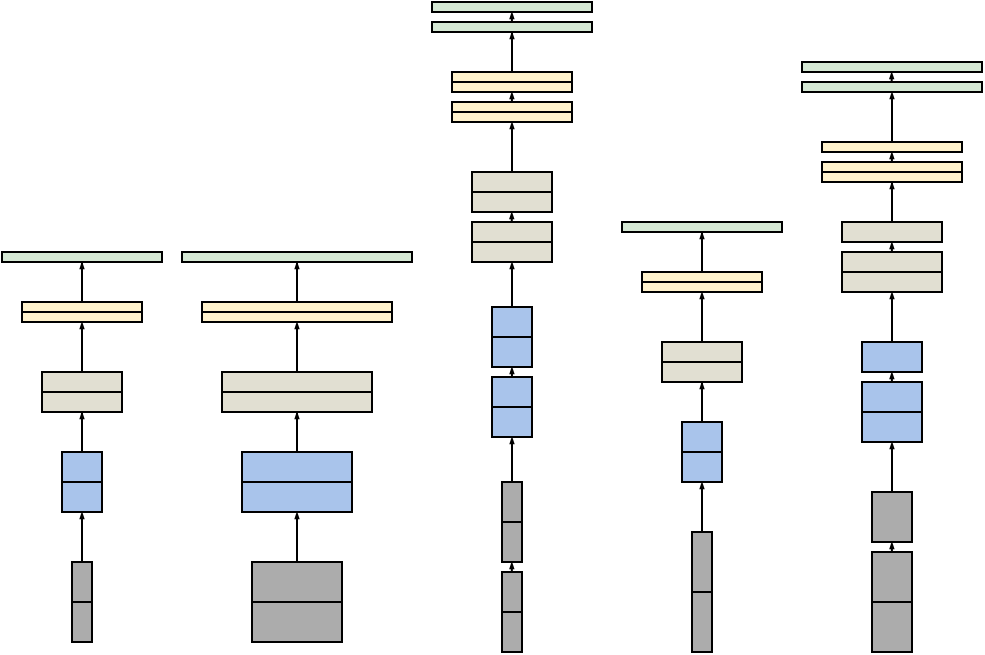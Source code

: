 <mxfile version="26.1.1">
  <diagram name="Page-1" id="o6Hm1AHfrkM1vRj4lwk_">
    <mxGraphModel dx="187" dy="102" grid="1" gridSize="5" guides="1" tooltips="1" connect="1" arrows="1" fold="1" page="1" pageScale="1" pageWidth="595" pageHeight="842" math="0" shadow="0">
      <root>
        <mxCell id="0" />
        <mxCell id="1" parent="0" />
        <mxCell id="CmU8Y67noPRYYXNj49tf-1" value="" style="rounded=0;whiteSpace=wrap;html=1;fillColor=#D5E8D4;" vertex="1" parent="1">
          <mxGeometry x="10" y="135" width="80" height="5" as="geometry" />
        </mxCell>
        <mxCell id="CmU8Y67noPRYYXNj49tf-74" style="edgeStyle=orthogonalEdgeStyle;rounded=0;orthogonalLoop=1;jettySize=auto;html=1;entryX=0.5;entryY=1;entryDx=0;entryDy=0;endSize=1;endArrow=blockThin;endFill=1;" edge="1" parent="1" source="CmU8Y67noPRYYXNj49tf-2" target="CmU8Y67noPRYYXNj49tf-1">
          <mxGeometry relative="1" as="geometry" />
        </mxCell>
        <mxCell id="CmU8Y67noPRYYXNj49tf-2" value="" style="rounded=0;whiteSpace=wrap;html=1;fillColor=#FFF2CC;" vertex="1" parent="1">
          <mxGeometry x="20" y="160" width="60" height="5" as="geometry" />
        </mxCell>
        <mxCell id="CmU8Y67noPRYYXNj49tf-3" value="" style="rounded=0;whiteSpace=wrap;html=1;fillColor=#FFF2CC;" vertex="1" parent="1">
          <mxGeometry x="20" y="165" width="60" height="5" as="geometry" />
        </mxCell>
        <mxCell id="CmU8Y67noPRYYXNj49tf-73" style="edgeStyle=orthogonalEdgeStyle;rounded=0;orthogonalLoop=1;jettySize=auto;html=1;entryX=0.5;entryY=1;entryDx=0;entryDy=0;endSize=1;endArrow=blockThin;endFill=1;" edge="1" parent="1" source="CmU8Y67noPRYYXNj49tf-4" target="CmU8Y67noPRYYXNj49tf-3">
          <mxGeometry relative="1" as="geometry" />
        </mxCell>
        <mxCell id="CmU8Y67noPRYYXNj49tf-4" value="" style="rounded=0;whiteSpace=wrap;html=1;fillColor=#E1DFD2;" vertex="1" parent="1">
          <mxGeometry x="30" y="195" width="40" height="10" as="geometry" />
        </mxCell>
        <mxCell id="CmU8Y67noPRYYXNj49tf-5" value="" style="rounded=0;whiteSpace=wrap;html=1;fillColor=#E1DFD2;" vertex="1" parent="1">
          <mxGeometry x="30" y="205" width="40" height="10" as="geometry" />
        </mxCell>
        <mxCell id="CmU8Y67noPRYYXNj49tf-72" style="edgeStyle=orthogonalEdgeStyle;rounded=0;orthogonalLoop=1;jettySize=auto;html=1;entryX=0.5;entryY=1;entryDx=0;entryDy=0;endSize=1;endArrow=blockThin;endFill=1;" edge="1" parent="1" source="CmU8Y67noPRYYXNj49tf-6" target="CmU8Y67noPRYYXNj49tf-5">
          <mxGeometry relative="1" as="geometry" />
        </mxCell>
        <mxCell id="CmU8Y67noPRYYXNj49tf-6" value="" style="rounded=0;whiteSpace=wrap;html=1;fillColor=#A9C4EB;" vertex="1" parent="1">
          <mxGeometry x="40" y="235" width="20" height="15" as="geometry" />
        </mxCell>
        <mxCell id="CmU8Y67noPRYYXNj49tf-7" value="" style="rounded=0;whiteSpace=wrap;html=1;fillColor=#A9C4EB;" vertex="1" parent="1">
          <mxGeometry x="40" y="250" width="20" height="15" as="geometry" />
        </mxCell>
        <mxCell id="CmU8Y67noPRYYXNj49tf-71" style="edgeStyle=orthogonalEdgeStyle;rounded=0;orthogonalLoop=1;jettySize=auto;html=1;entryX=0.5;entryY=1;entryDx=0;entryDy=0;endSize=1;endArrow=blockThin;endFill=1;" edge="1" parent="1" source="CmU8Y67noPRYYXNj49tf-8" target="CmU8Y67noPRYYXNj49tf-7">
          <mxGeometry relative="1" as="geometry" />
        </mxCell>
        <mxCell id="CmU8Y67noPRYYXNj49tf-8" value="" style="rounded=0;whiteSpace=wrap;html=1;fillColor=#ACACAC;" vertex="1" parent="1">
          <mxGeometry x="45" y="290" width="10" height="20" as="geometry" />
        </mxCell>
        <mxCell id="CmU8Y67noPRYYXNj49tf-9" value="" style="rounded=0;whiteSpace=wrap;html=1;fillColor=#ACACAC;" vertex="1" parent="1">
          <mxGeometry x="45" y="310" width="10" height="20" as="geometry" />
        </mxCell>
        <mxCell id="CmU8Y67noPRYYXNj49tf-19" value="" style="rounded=0;whiteSpace=wrap;html=1;fillColor=#D5E8D4;" vertex="1" parent="1">
          <mxGeometry x="100" y="135" width="115" height="5" as="geometry" />
        </mxCell>
        <mxCell id="CmU8Y67noPRYYXNj49tf-78" style="edgeStyle=orthogonalEdgeStyle;rounded=0;orthogonalLoop=1;jettySize=auto;html=1;entryX=0.5;entryY=1;entryDx=0;entryDy=0;endSize=1;endArrow=blockThin;endFill=1;" edge="1" parent="1" source="CmU8Y67noPRYYXNj49tf-20" target="CmU8Y67noPRYYXNj49tf-19">
          <mxGeometry relative="1" as="geometry" />
        </mxCell>
        <mxCell id="CmU8Y67noPRYYXNj49tf-20" value="" style="rounded=0;whiteSpace=wrap;html=1;fillColor=#FFF2CC;" vertex="1" parent="1">
          <mxGeometry x="110" y="160" width="95" height="5" as="geometry" />
        </mxCell>
        <mxCell id="CmU8Y67noPRYYXNj49tf-21" value="" style="rounded=0;whiteSpace=wrap;html=1;fillColor=#FFF2CC;" vertex="1" parent="1">
          <mxGeometry x="110" y="165" width="95" height="5" as="geometry" />
        </mxCell>
        <mxCell id="CmU8Y67noPRYYXNj49tf-77" style="edgeStyle=orthogonalEdgeStyle;rounded=0;orthogonalLoop=1;jettySize=auto;html=1;entryX=0.5;entryY=1;entryDx=0;entryDy=0;endSize=1;endArrow=blockThin;endFill=1;" edge="1" parent="1" source="CmU8Y67noPRYYXNj49tf-22" target="CmU8Y67noPRYYXNj49tf-21">
          <mxGeometry relative="1" as="geometry" />
        </mxCell>
        <mxCell id="CmU8Y67noPRYYXNj49tf-22" value="" style="rounded=0;whiteSpace=wrap;html=1;fillColor=#E1DFD2;" vertex="1" parent="1">
          <mxGeometry x="120" y="195" width="75" height="10" as="geometry" />
        </mxCell>
        <mxCell id="CmU8Y67noPRYYXNj49tf-23" value="" style="rounded=0;whiteSpace=wrap;html=1;fillColor=#E1DFD2;" vertex="1" parent="1">
          <mxGeometry x="120" y="205" width="75" height="10" as="geometry" />
        </mxCell>
        <mxCell id="CmU8Y67noPRYYXNj49tf-76" style="edgeStyle=orthogonalEdgeStyle;rounded=0;orthogonalLoop=1;jettySize=auto;html=1;entryX=0.5;entryY=1;entryDx=0;entryDy=0;endSize=1;endArrow=blockThin;endFill=1;" edge="1" parent="1" source="CmU8Y67noPRYYXNj49tf-24" target="CmU8Y67noPRYYXNj49tf-23">
          <mxGeometry relative="1" as="geometry" />
        </mxCell>
        <mxCell id="CmU8Y67noPRYYXNj49tf-24" value="" style="rounded=0;whiteSpace=wrap;html=1;fillColor=#A9C4EB;" vertex="1" parent="1">
          <mxGeometry x="130" y="235" width="55" height="15" as="geometry" />
        </mxCell>
        <mxCell id="CmU8Y67noPRYYXNj49tf-25" value="" style="rounded=0;whiteSpace=wrap;html=1;fillColor=#A9C4EB;" vertex="1" parent="1">
          <mxGeometry x="130" y="250" width="55" height="15" as="geometry" />
        </mxCell>
        <mxCell id="CmU8Y67noPRYYXNj49tf-75" style="edgeStyle=orthogonalEdgeStyle;rounded=0;orthogonalLoop=1;jettySize=auto;html=1;entryX=0.5;entryY=1;entryDx=0;entryDy=0;endSize=1;endArrow=blockThin;endFill=1;" edge="1" parent="1" source="CmU8Y67noPRYYXNj49tf-26" target="CmU8Y67noPRYYXNj49tf-25">
          <mxGeometry relative="1" as="geometry" />
        </mxCell>
        <mxCell id="CmU8Y67noPRYYXNj49tf-26" value="" style="rounded=0;whiteSpace=wrap;html=1;fillColor=#ACACAC;" vertex="1" parent="1">
          <mxGeometry x="135" y="290" width="45" height="20" as="geometry" />
        </mxCell>
        <mxCell id="CmU8Y67noPRYYXNj49tf-27" value="" style="rounded=0;whiteSpace=wrap;html=1;fillColor=#ACACAC;" vertex="1" parent="1">
          <mxGeometry x="135" y="310" width="45" height="20" as="geometry" />
        </mxCell>
        <mxCell id="CmU8Y67noPRYYXNj49tf-29" value="" style="rounded=0;whiteSpace=wrap;html=1;fillColor=#D5E8D4;" vertex="1" parent="1">
          <mxGeometry x="225" y="10" width="80" height="5" as="geometry" />
        </mxCell>
        <mxCell id="CmU8Y67noPRYYXNj49tf-83" style="edgeStyle=orthogonalEdgeStyle;rounded=0;orthogonalLoop=1;jettySize=auto;html=1;entryX=0.5;entryY=1;entryDx=0;entryDy=0;endSize=1;endArrow=blockThin;endFill=1;" edge="1" parent="1" source="CmU8Y67noPRYYXNj49tf-30" target="CmU8Y67noPRYYXNj49tf-38">
          <mxGeometry relative="1" as="geometry" />
        </mxCell>
        <mxCell id="CmU8Y67noPRYYXNj49tf-30" value="" style="rounded=0;whiteSpace=wrap;html=1;fillColor=#FFF2CC;" vertex="1" parent="1">
          <mxGeometry x="235" y="45" width="60" height="5" as="geometry" />
        </mxCell>
        <mxCell id="CmU8Y67noPRYYXNj49tf-31" value="" style="rounded=0;whiteSpace=wrap;html=1;fillColor=#FFF2CC;" vertex="1" parent="1">
          <mxGeometry x="235" y="50" width="60" height="5" as="geometry" />
        </mxCell>
        <mxCell id="CmU8Y67noPRYYXNj49tf-82" style="edgeStyle=orthogonalEdgeStyle;rounded=0;orthogonalLoop=1;jettySize=auto;html=1;entryX=0.5;entryY=1;entryDx=0;entryDy=0;endSize=1;endArrow=blockThin;endFill=1;" edge="1" parent="1" source="CmU8Y67noPRYYXNj49tf-32" target="CmU8Y67noPRYYXNj49tf-40">
          <mxGeometry relative="1" as="geometry" />
        </mxCell>
        <mxCell id="CmU8Y67noPRYYXNj49tf-32" value="" style="rounded=0;whiteSpace=wrap;html=1;fillColor=#E1DFD2;" vertex="1" parent="1">
          <mxGeometry x="245" y="95" width="40" height="10" as="geometry" />
        </mxCell>
        <mxCell id="CmU8Y67noPRYYXNj49tf-33" value="" style="rounded=0;whiteSpace=wrap;html=1;fillColor=#E1DFD2;" vertex="1" parent="1">
          <mxGeometry x="245" y="105" width="40" height="10" as="geometry" />
        </mxCell>
        <mxCell id="CmU8Y67noPRYYXNj49tf-81" style="edgeStyle=orthogonalEdgeStyle;rounded=0;orthogonalLoop=1;jettySize=auto;html=1;entryX=0.5;entryY=1;entryDx=0;entryDy=0;endSize=1;endArrow=blockThin;endFill=1;" edge="1" parent="1" source="CmU8Y67noPRYYXNj49tf-34" target="CmU8Y67noPRYYXNj49tf-42">
          <mxGeometry relative="1" as="geometry" />
        </mxCell>
        <mxCell id="CmU8Y67noPRYYXNj49tf-34" value="" style="rounded=0;whiteSpace=wrap;html=1;fillColor=#A9C4EB;" vertex="1" parent="1">
          <mxGeometry x="255" y="162.5" width="20" height="15" as="geometry" />
        </mxCell>
        <mxCell id="CmU8Y67noPRYYXNj49tf-35" value="" style="rounded=0;whiteSpace=wrap;html=1;fillColor=#A9C4EB;" vertex="1" parent="1">
          <mxGeometry x="255" y="177.5" width="20" height="15" as="geometry" />
        </mxCell>
        <mxCell id="CmU8Y67noPRYYXNj49tf-80" style="edgeStyle=orthogonalEdgeStyle;rounded=0;orthogonalLoop=1;jettySize=auto;html=1;entryX=0.5;entryY=1;entryDx=0;entryDy=0;endSize=1;endArrow=blockThin;endFill=1;" edge="1" parent="1" source="CmU8Y67noPRYYXNj49tf-36" target="CmU8Y67noPRYYXNj49tf-44">
          <mxGeometry relative="1" as="geometry" />
        </mxCell>
        <mxCell id="CmU8Y67noPRYYXNj49tf-36" value="" style="rounded=0;whiteSpace=wrap;html=1;fillColor=#ACACAC;" vertex="1" parent="1">
          <mxGeometry x="260" y="250" width="10" height="20" as="geometry" />
        </mxCell>
        <mxCell id="CmU8Y67noPRYYXNj49tf-37" value="" style="rounded=0;whiteSpace=wrap;html=1;fillColor=#ACACAC;" vertex="1" parent="1">
          <mxGeometry x="260" y="270" width="10" height="20" as="geometry" />
        </mxCell>
        <mxCell id="CmU8Y67noPRYYXNj49tf-38" value="" style="rounded=0;whiteSpace=wrap;html=1;fillColor=#D5E8D4;" vertex="1" parent="1">
          <mxGeometry x="225" y="20" width="80" height="5" as="geometry" />
        </mxCell>
        <mxCell id="CmU8Y67noPRYYXNj49tf-39" value="" style="rounded=0;whiteSpace=wrap;html=1;fillColor=#FFF2CC;" vertex="1" parent="1">
          <mxGeometry x="235" y="60" width="60" height="5" as="geometry" />
        </mxCell>
        <mxCell id="CmU8Y67noPRYYXNj49tf-40" value="" style="rounded=0;whiteSpace=wrap;html=1;fillColor=#FFF2CC;" vertex="1" parent="1">
          <mxGeometry x="235" y="65" width="60" height="5" as="geometry" />
        </mxCell>
        <mxCell id="CmU8Y67noPRYYXNj49tf-41" value="" style="rounded=0;whiteSpace=wrap;html=1;fillColor=#E1DFD2;" vertex="1" parent="1">
          <mxGeometry x="245" y="120" width="40" height="10" as="geometry" />
        </mxCell>
        <mxCell id="CmU8Y67noPRYYXNj49tf-42" value="" style="rounded=0;whiteSpace=wrap;html=1;fillColor=#E1DFD2;" vertex="1" parent="1">
          <mxGeometry x="245" y="130" width="40" height="10" as="geometry" />
        </mxCell>
        <mxCell id="CmU8Y67noPRYYXNj49tf-43" value="" style="rounded=0;whiteSpace=wrap;html=1;fillColor=#A9C4EB;" vertex="1" parent="1">
          <mxGeometry x="255" y="197.5" width="20" height="15" as="geometry" />
        </mxCell>
        <mxCell id="CmU8Y67noPRYYXNj49tf-44" value="" style="rounded=0;whiteSpace=wrap;html=1;fillColor=#A9C4EB;" vertex="1" parent="1">
          <mxGeometry x="255" y="212.5" width="20" height="15" as="geometry" />
        </mxCell>
        <mxCell id="CmU8Y67noPRYYXNj49tf-45" value="" style="rounded=0;whiteSpace=wrap;html=1;fillColor=#ACACAC;" vertex="1" parent="1">
          <mxGeometry x="260" y="295" width="10" height="20" as="geometry" />
        </mxCell>
        <mxCell id="CmU8Y67noPRYYXNj49tf-46" value="" style="rounded=0;whiteSpace=wrap;html=1;fillColor=#ACACAC;" vertex="1" parent="1">
          <mxGeometry x="260" y="315" width="10" height="20" as="geometry" />
        </mxCell>
        <mxCell id="CmU8Y67noPRYYXNj49tf-47" value="" style="rounded=0;whiteSpace=wrap;html=1;fillColor=#D5E8D4;" vertex="1" parent="1">
          <mxGeometry x="320" y="120" width="80" height="5" as="geometry" />
        </mxCell>
        <mxCell id="CmU8Y67noPRYYXNj49tf-87" style="edgeStyle=orthogonalEdgeStyle;rounded=0;orthogonalLoop=1;jettySize=auto;html=1;entryX=0.5;entryY=1;entryDx=0;entryDy=0;endSize=1;endArrow=blockThin;endFill=1;" edge="1" parent="1" source="CmU8Y67noPRYYXNj49tf-48" target="CmU8Y67noPRYYXNj49tf-47">
          <mxGeometry relative="1" as="geometry" />
        </mxCell>
        <mxCell id="CmU8Y67noPRYYXNj49tf-48" value="" style="rounded=0;whiteSpace=wrap;html=1;fillColor=#FFF2CC;" vertex="1" parent="1">
          <mxGeometry x="330" y="145" width="60" height="5" as="geometry" />
        </mxCell>
        <mxCell id="CmU8Y67noPRYYXNj49tf-49" value="" style="rounded=0;whiteSpace=wrap;html=1;fillColor=#FFF2CC;" vertex="1" parent="1">
          <mxGeometry x="330" y="150" width="60" height="5" as="geometry" />
        </mxCell>
        <mxCell id="CmU8Y67noPRYYXNj49tf-86" style="edgeStyle=orthogonalEdgeStyle;rounded=0;orthogonalLoop=1;jettySize=auto;html=1;entryX=0.5;entryY=1;entryDx=0;entryDy=0;endSize=1;endArrow=blockThin;endFill=1;" edge="1" parent="1" source="CmU8Y67noPRYYXNj49tf-50" target="CmU8Y67noPRYYXNj49tf-49">
          <mxGeometry relative="1" as="geometry" />
        </mxCell>
        <mxCell id="CmU8Y67noPRYYXNj49tf-50" value="" style="rounded=0;whiteSpace=wrap;html=1;fillColor=#E1DFD2;" vertex="1" parent="1">
          <mxGeometry x="340" y="180" width="40" height="10" as="geometry" />
        </mxCell>
        <mxCell id="CmU8Y67noPRYYXNj49tf-51" value="" style="rounded=0;whiteSpace=wrap;html=1;fillColor=#E1DFD2;" vertex="1" parent="1">
          <mxGeometry x="340" y="190" width="40" height="10" as="geometry" />
        </mxCell>
        <mxCell id="CmU8Y67noPRYYXNj49tf-85" style="edgeStyle=orthogonalEdgeStyle;rounded=0;orthogonalLoop=1;jettySize=auto;html=1;entryX=0.5;entryY=1;entryDx=0;entryDy=0;endSize=1;endArrow=blockThin;endFill=1;" edge="1" parent="1" source="CmU8Y67noPRYYXNj49tf-52" target="CmU8Y67noPRYYXNj49tf-51">
          <mxGeometry relative="1" as="geometry" />
        </mxCell>
        <mxCell id="CmU8Y67noPRYYXNj49tf-52" value="" style="rounded=0;whiteSpace=wrap;html=1;fillColor=#A9C4EB;" vertex="1" parent="1">
          <mxGeometry x="350" y="220" width="20" height="15" as="geometry" />
        </mxCell>
        <mxCell id="CmU8Y67noPRYYXNj49tf-53" value="" style="rounded=0;whiteSpace=wrap;html=1;fillColor=#A9C4EB;" vertex="1" parent="1">
          <mxGeometry x="350" y="235" width="20" height="15" as="geometry" />
        </mxCell>
        <mxCell id="CmU8Y67noPRYYXNj49tf-84" style="edgeStyle=orthogonalEdgeStyle;rounded=0;orthogonalLoop=1;jettySize=auto;html=1;entryX=0.5;entryY=1;entryDx=0;entryDy=0;endSize=1;endArrow=blockThin;endFill=1;" edge="1" parent="1" source="CmU8Y67noPRYYXNj49tf-54" target="CmU8Y67noPRYYXNj49tf-53">
          <mxGeometry relative="1" as="geometry" />
        </mxCell>
        <mxCell id="CmU8Y67noPRYYXNj49tf-54" value="" style="rounded=0;whiteSpace=wrap;html=1;fillColor=#ACACAC;" vertex="1" parent="1">
          <mxGeometry x="355" y="275" width="10" height="30" as="geometry" />
        </mxCell>
        <mxCell id="CmU8Y67noPRYYXNj49tf-55" value="" style="rounded=0;whiteSpace=wrap;html=1;fillColor=#ACACAC;" vertex="1" parent="1">
          <mxGeometry x="355" y="305" width="10" height="30" as="geometry" />
        </mxCell>
        <mxCell id="CmU8Y67noPRYYXNj49tf-56" value="" style="rounded=0;whiteSpace=wrap;html=1;fillColor=#D5E8D4;" vertex="1" parent="1">
          <mxGeometry x="410" y="50" width="90" height="5" as="geometry" />
        </mxCell>
        <mxCell id="CmU8Y67noPRYYXNj49tf-57" value="" style="rounded=0;whiteSpace=wrap;html=1;fillColor=#FFF2CC;" vertex="1" parent="1">
          <mxGeometry x="420" y="90" width="70" height="5" as="geometry" />
        </mxCell>
        <mxCell id="CmU8Y67noPRYYXNj49tf-58" value="" style="rounded=0;whiteSpace=wrap;html=1;fillColor=#FFF2CC;" vertex="1" parent="1">
          <mxGeometry x="420" y="95" width="70" height="5" as="geometry" />
        </mxCell>
        <mxCell id="CmU8Y67noPRYYXNj49tf-59" value="" style="rounded=0;whiteSpace=wrap;html=1;fillColor=#E1DFD2;" vertex="1" parent="1">
          <mxGeometry x="430" y="135" width="50" height="10" as="geometry" />
        </mxCell>
        <mxCell id="CmU8Y67noPRYYXNj49tf-60" value="" style="rounded=0;whiteSpace=wrap;html=1;fillColor=#E1DFD2;" vertex="1" parent="1">
          <mxGeometry x="430" y="145" width="50" height="10" as="geometry" />
        </mxCell>
        <mxCell id="CmU8Y67noPRYYXNj49tf-90" style="edgeStyle=orthogonalEdgeStyle;rounded=0;orthogonalLoop=1;jettySize=auto;html=1;entryX=0.5;entryY=1;entryDx=0;entryDy=0;endSize=1;endArrow=blockThin;endFill=1;" edge="1" parent="1" source="CmU8Y67noPRYYXNj49tf-61" target="CmU8Y67noPRYYXNj49tf-60">
          <mxGeometry relative="1" as="geometry" />
        </mxCell>
        <mxCell id="CmU8Y67noPRYYXNj49tf-61" value="" style="rounded=0;whiteSpace=wrap;html=1;fillColor=#A9C4EB;" vertex="1" parent="1">
          <mxGeometry x="440" y="180" width="30" height="15" as="geometry" />
        </mxCell>
        <mxCell id="CmU8Y67noPRYYXNj49tf-62" value="" style="rounded=0;whiteSpace=wrap;html=1;fillColor=#A9C4EB;" vertex="1" parent="1">
          <mxGeometry x="440" y="215" width="30" height="15" as="geometry" />
        </mxCell>
        <mxCell id="CmU8Y67noPRYYXNj49tf-63" value="" style="rounded=0;whiteSpace=wrap;html=1;fillColor=#ACACAC;" vertex="1" parent="1">
          <mxGeometry x="445" y="285" width="20" height="25" as="geometry" />
        </mxCell>
        <mxCell id="CmU8Y67noPRYYXNj49tf-64" value="" style="rounded=0;whiteSpace=wrap;html=1;fillColor=#ACACAC;" vertex="1" parent="1">
          <mxGeometry x="445" y="310" width="20" height="25" as="geometry" />
        </mxCell>
        <mxCell id="CmU8Y67noPRYYXNj49tf-91" style="edgeStyle=orthogonalEdgeStyle;rounded=0;orthogonalLoop=1;jettySize=auto;html=1;entryX=0.5;entryY=1;entryDx=0;entryDy=0;endSize=1;endArrow=blockThin;endFill=1;" edge="1" parent="1" source="CmU8Y67noPRYYXNj49tf-65" target="CmU8Y67noPRYYXNj49tf-62">
          <mxGeometry relative="1" as="geometry" />
        </mxCell>
        <mxCell id="CmU8Y67noPRYYXNj49tf-65" value="" style="rounded=0;whiteSpace=wrap;html=1;fillColor=#ACACAC;" vertex="1" parent="1">
          <mxGeometry x="445" y="255" width="20" height="25" as="geometry" />
        </mxCell>
        <mxCell id="CmU8Y67noPRYYXNj49tf-66" value="" style="rounded=0;whiteSpace=wrap;html=1;fillColor=#A9C4EB;" vertex="1" parent="1">
          <mxGeometry x="440" y="200" width="30" height="15" as="geometry" />
        </mxCell>
        <mxCell id="CmU8Y67noPRYYXNj49tf-89" style="edgeStyle=orthogonalEdgeStyle;rounded=0;orthogonalLoop=1;jettySize=auto;html=1;entryX=0.5;entryY=1;entryDx=0;entryDy=0;endSize=1;endArrow=blockThin;endFill=1;" edge="1" parent="1" source="CmU8Y67noPRYYXNj49tf-67" target="CmU8Y67noPRYYXNj49tf-58">
          <mxGeometry relative="1" as="geometry" />
        </mxCell>
        <mxCell id="CmU8Y67noPRYYXNj49tf-67" value="" style="rounded=0;whiteSpace=wrap;html=1;fillColor=#E1DFD2;" vertex="1" parent="1">
          <mxGeometry x="430" y="120" width="50" height="10" as="geometry" />
        </mxCell>
        <mxCell id="CmU8Y67noPRYYXNj49tf-88" style="edgeStyle=orthogonalEdgeStyle;rounded=0;orthogonalLoop=1;jettySize=auto;html=1;entryX=0.5;entryY=1;entryDx=0;entryDy=0;endSize=1;endArrow=blockThin;endFill=1;" edge="1" parent="1" source="CmU8Y67noPRYYXNj49tf-68" target="CmU8Y67noPRYYXNj49tf-56">
          <mxGeometry relative="1" as="geometry" />
        </mxCell>
        <mxCell id="CmU8Y67noPRYYXNj49tf-68" value="" style="rounded=0;whiteSpace=wrap;html=1;fillColor=#FFF2CC;" vertex="1" parent="1">
          <mxGeometry x="420" y="80" width="70" height="5" as="geometry" />
        </mxCell>
        <mxCell id="CmU8Y67noPRYYXNj49tf-70" value="" style="rounded=0;whiteSpace=wrap;html=1;fillColor=#D5E8D4;" vertex="1" parent="1">
          <mxGeometry x="410" y="40" width="90" height="5" as="geometry" />
        </mxCell>
        <mxCell id="CmU8Y67noPRYYXNj49tf-92" value="" style="endArrow=blockThin;html=1;rounded=0;endSize=1;endFill=1;" edge="1" parent="1">
          <mxGeometry width="50" height="50" relative="1" as="geometry">
            <mxPoint x="264.92" y="295" as="sourcePoint" />
            <mxPoint x="264.92" y="290" as="targetPoint" />
          </mxGeometry>
        </mxCell>
        <mxCell id="CmU8Y67noPRYYXNj49tf-94" value="" style="endArrow=blockThin;html=1;rounded=0;endSize=1;endFill=1;" edge="1" parent="1">
          <mxGeometry width="50" height="50" relative="1" as="geometry">
            <mxPoint x="264.98" y="197.5" as="sourcePoint" />
            <mxPoint x="264.98" y="192.5" as="targetPoint" />
          </mxGeometry>
        </mxCell>
        <mxCell id="CmU8Y67noPRYYXNj49tf-95" value="" style="endArrow=blockThin;html=1;rounded=0;endSize=1;endFill=1;" edge="1" parent="1">
          <mxGeometry width="50" height="50" relative="1" as="geometry">
            <mxPoint x="264.89" y="120" as="sourcePoint" />
            <mxPoint x="264.89" y="115" as="targetPoint" />
          </mxGeometry>
        </mxCell>
        <mxCell id="CmU8Y67noPRYYXNj49tf-96" value="" style="endArrow=blockThin;html=1;rounded=0;endSize=1;endFill=1;" edge="1" parent="1">
          <mxGeometry width="50" height="50" relative="1" as="geometry">
            <mxPoint x="264.96" y="60" as="sourcePoint" />
            <mxPoint x="264.96" y="55" as="targetPoint" />
          </mxGeometry>
        </mxCell>
        <mxCell id="CmU8Y67noPRYYXNj49tf-98" value="" style="endArrow=blockThin;html=1;rounded=0;endSize=1;endFill=1;" edge="1" parent="1">
          <mxGeometry width="50" height="50" relative="1" as="geometry">
            <mxPoint x="264.96" y="20" as="sourcePoint" />
            <mxPoint x="264.96" y="15" as="targetPoint" />
          </mxGeometry>
        </mxCell>
        <mxCell id="CmU8Y67noPRYYXNj49tf-101" value="" style="endArrow=blockThin;html=1;rounded=0;endSize=1;endFill=1;" edge="1" parent="1">
          <mxGeometry width="50" height="50" relative="1" as="geometry">
            <mxPoint x="454.85" y="50" as="sourcePoint" />
            <mxPoint x="454.85" y="45" as="targetPoint" />
          </mxGeometry>
        </mxCell>
        <mxCell id="CmU8Y67noPRYYXNj49tf-102" value="" style="endArrow=blockThin;html=1;rounded=0;endSize=1;endFill=1;" edge="1" parent="1">
          <mxGeometry width="50" height="50" relative="1" as="geometry">
            <mxPoint x="454.95" y="90" as="sourcePoint" />
            <mxPoint x="454.95" y="85" as="targetPoint" />
          </mxGeometry>
        </mxCell>
        <mxCell id="CmU8Y67noPRYYXNj49tf-103" value="" style="endArrow=blockThin;html=1;rounded=0;endSize=1;endFill=1;" edge="1" parent="1">
          <mxGeometry width="50" height="50" relative="1" as="geometry">
            <mxPoint x="454.95" y="135" as="sourcePoint" />
            <mxPoint x="454.95" y="130" as="targetPoint" />
          </mxGeometry>
        </mxCell>
        <mxCell id="CmU8Y67noPRYYXNj49tf-104" value="" style="endArrow=blockThin;html=1;rounded=0;endSize=1;endFill=1;" edge="1" parent="1">
          <mxGeometry width="50" height="50" relative="1" as="geometry">
            <mxPoint x="454.95" y="200" as="sourcePoint" />
            <mxPoint x="454.95" y="195" as="targetPoint" />
          </mxGeometry>
        </mxCell>
        <mxCell id="CmU8Y67noPRYYXNj49tf-105" value="" style="endArrow=blockThin;html=1;rounded=0;endSize=1;endFill=1;" edge="1" parent="1">
          <mxGeometry width="50" height="50" relative="1" as="geometry">
            <mxPoint x="454.95" y="285" as="sourcePoint" />
            <mxPoint x="454.95" y="280" as="targetPoint" />
          </mxGeometry>
        </mxCell>
      </root>
    </mxGraphModel>
  </diagram>
</mxfile>
